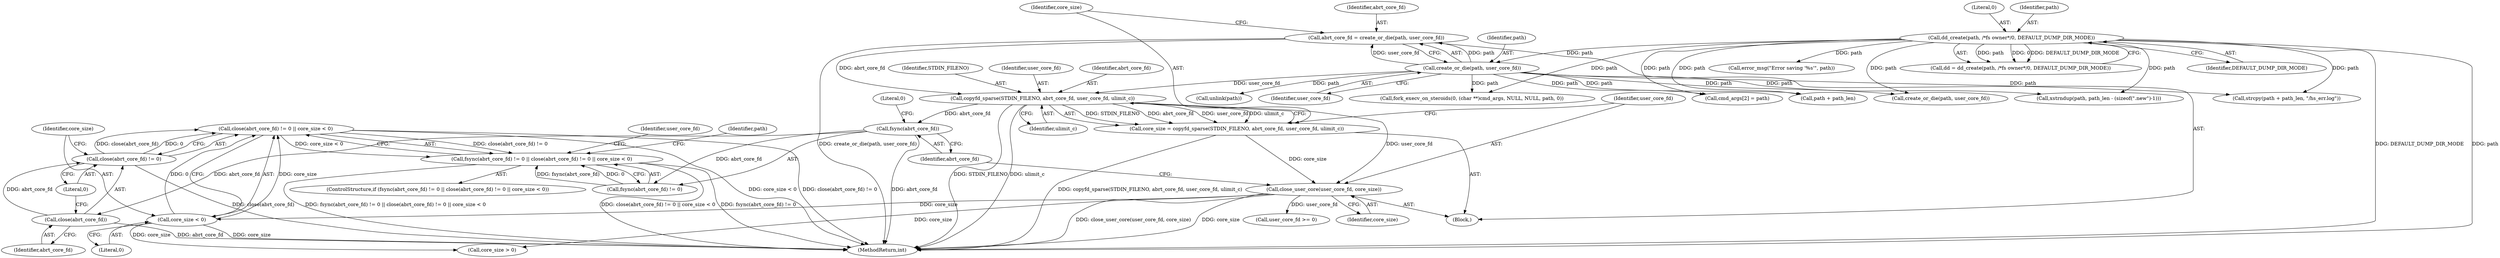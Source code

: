 digraph "0_abrt_3c1b60cfa62d39e5fff5a53a5bc53dae189e740e@API" {
"1001169" [label="(Call,close(abrt_core_fd) != 0 || core_size < 0)"];
"1001170" [label="(Call,close(abrt_core_fd) != 0)"];
"1001171" [label="(Call,close(abrt_core_fd))"];
"1001166" [label="(Call,fsync(abrt_core_fd))"];
"1001155" [label="(Call,copyfd_sparse(STDIN_FILENO, abrt_core_fd, user_core_fd, ulimit_c))"];
"1001148" [label="(Call,abrt_core_fd = create_or_die(path, user_core_fd))"];
"1001150" [label="(Call,create_or_die(path, user_core_fd))"];
"1000777" [label="(Call,dd_create(path, /*fs owner*/0, DEFAULT_DUMP_DIR_MODE))"];
"1001174" [label="(Call,core_size < 0)"];
"1001160" [label="(Call,close_user_core(user_core_fd, core_size))"];
"1001153" [label="(Call,core_size = copyfd_sparse(STDIN_FILENO, abrt_core_fd, user_core_fd, ulimit_c))"];
"1001164" [label="(Call,fsync(abrt_core_fd) != 0 || close(abrt_core_fd) != 0 || core_size < 0)"];
"1001164" [label="(Call,fsync(abrt_core_fd) != 0 || close(abrt_core_fd) != 0 || core_size < 0)"];
"1001175" [label="(Identifier,core_size)"];
"1001244" [label="(Call,create_or_die(path, user_core_fd))"];
"1001146" [label="(Block,)"];
"1001311" [label="(Call,cmd_args[2] = path)"];
"1001170" [label="(Call,close(abrt_core_fd) != 0)"];
"1001160" [label="(Call,close_user_core(user_core_fd, core_size))"];
"1001178" [label="(Call,unlink(path))"];
"1000779" [label="(Literal,0)"];
"1001163" [label="(ControlStructure,if (fsync(abrt_core_fd) != 0 || close(abrt_core_fd) != 0 || core_size < 0))"];
"1001191" [label="(Identifier,user_core_fd)"];
"1001352" [label="(Call,xstrndup(path, path_len - (sizeof(\".new\")-1)))"];
"1001158" [label="(Identifier,user_core_fd)"];
"1001179" [label="(Identifier,path)"];
"1001176" [label="(Literal,0)"];
"1001136" [label="(Call,error_msg(\"Error saving '%s'\", path))"];
"1001172" [label="(Identifier,abrt_core_fd)"];
"1001162" [label="(Identifier,core_size)"];
"1001154" [label="(Identifier,core_size)"];
"1000775" [label="(Call,dd = dd_create(path, /*fs owner*/0, DEFAULT_DUMP_DIR_MODE))"];
"1001165" [label="(Call,fsync(abrt_core_fd) != 0)"];
"1001148" [label="(Call,abrt_core_fd = create_or_die(path, user_core_fd))"];
"1001334" [label="(Call,fork_execv_on_steroids(0, (char **)cmd_args, NULL, NULL, path, 0))"];
"1001431" [label="(Call,user_core_fd >= 0)"];
"1000780" [label="(Identifier,DEFAULT_DUMP_DIR_MODE)"];
"1001447" [label="(MethodReturn,int)"];
"1001149" [label="(Identifier,abrt_core_fd)"];
"1001168" [label="(Literal,0)"];
"1001372" [label="(Call,core_size > 0)"];
"1001159" [label="(Identifier,ulimit_c)"];
"1001157" [label="(Identifier,abrt_core_fd)"];
"1001166" [label="(Call,fsync(abrt_core_fd))"];
"1001152" [label="(Identifier,user_core_fd)"];
"1001155" [label="(Call,copyfd_sparse(STDIN_FILENO, abrt_core_fd, user_core_fd, ulimit_c))"];
"1000777" [label="(Call,dd_create(path, /*fs owner*/0, DEFAULT_DUMP_DIR_MODE))"];
"1001161" [label="(Identifier,user_core_fd)"];
"1001151" [label="(Identifier,path)"];
"1001150" [label="(Call,create_or_die(path, user_core_fd))"];
"1001173" [label="(Literal,0)"];
"1001174" [label="(Call,core_size < 0)"];
"1001169" [label="(Call,close(abrt_core_fd) != 0 || core_size < 0)"];
"1000778" [label="(Identifier,path)"];
"1001153" [label="(Call,core_size = copyfd_sparse(STDIN_FILENO, abrt_core_fd, user_core_fd, ulimit_c))"];
"1001156" [label="(Identifier,STDIN_FILENO)"];
"1001237" [label="(Call,path + path_len)"];
"1001167" [label="(Identifier,abrt_core_fd)"];
"1001236" [label="(Call,strcpy(path + path_len, \"/hs_err.log\"))"];
"1001171" [label="(Call,close(abrt_core_fd))"];
"1001169" -> "1001164"  [label="AST: "];
"1001169" -> "1001170"  [label="CFG: "];
"1001169" -> "1001174"  [label="CFG: "];
"1001170" -> "1001169"  [label="AST: "];
"1001174" -> "1001169"  [label="AST: "];
"1001164" -> "1001169"  [label="CFG: "];
"1001169" -> "1001447"  [label="DDG: close(abrt_core_fd) != 0"];
"1001169" -> "1001447"  [label="DDG: core_size < 0"];
"1001169" -> "1001164"  [label="DDG: close(abrt_core_fd) != 0"];
"1001169" -> "1001164"  [label="DDG: core_size < 0"];
"1001170" -> "1001169"  [label="DDG: close(abrt_core_fd)"];
"1001170" -> "1001169"  [label="DDG: 0"];
"1001174" -> "1001169"  [label="DDG: core_size"];
"1001174" -> "1001169"  [label="DDG: 0"];
"1001170" -> "1001173"  [label="CFG: "];
"1001171" -> "1001170"  [label="AST: "];
"1001173" -> "1001170"  [label="AST: "];
"1001175" -> "1001170"  [label="CFG: "];
"1001170" -> "1001447"  [label="DDG: close(abrt_core_fd)"];
"1001171" -> "1001170"  [label="DDG: abrt_core_fd"];
"1001171" -> "1001172"  [label="CFG: "];
"1001172" -> "1001171"  [label="AST: "];
"1001173" -> "1001171"  [label="CFG: "];
"1001171" -> "1001447"  [label="DDG: abrt_core_fd"];
"1001166" -> "1001171"  [label="DDG: abrt_core_fd"];
"1001166" -> "1001165"  [label="AST: "];
"1001166" -> "1001167"  [label="CFG: "];
"1001167" -> "1001166"  [label="AST: "];
"1001168" -> "1001166"  [label="CFG: "];
"1001166" -> "1001447"  [label="DDG: abrt_core_fd"];
"1001166" -> "1001165"  [label="DDG: abrt_core_fd"];
"1001155" -> "1001166"  [label="DDG: abrt_core_fd"];
"1001155" -> "1001153"  [label="AST: "];
"1001155" -> "1001159"  [label="CFG: "];
"1001156" -> "1001155"  [label="AST: "];
"1001157" -> "1001155"  [label="AST: "];
"1001158" -> "1001155"  [label="AST: "];
"1001159" -> "1001155"  [label="AST: "];
"1001153" -> "1001155"  [label="CFG: "];
"1001155" -> "1001447"  [label="DDG: STDIN_FILENO"];
"1001155" -> "1001447"  [label="DDG: ulimit_c"];
"1001155" -> "1001153"  [label="DDG: STDIN_FILENO"];
"1001155" -> "1001153"  [label="DDG: abrt_core_fd"];
"1001155" -> "1001153"  [label="DDG: user_core_fd"];
"1001155" -> "1001153"  [label="DDG: ulimit_c"];
"1001148" -> "1001155"  [label="DDG: abrt_core_fd"];
"1001150" -> "1001155"  [label="DDG: user_core_fd"];
"1001155" -> "1001160"  [label="DDG: user_core_fd"];
"1001148" -> "1001146"  [label="AST: "];
"1001148" -> "1001150"  [label="CFG: "];
"1001149" -> "1001148"  [label="AST: "];
"1001150" -> "1001148"  [label="AST: "];
"1001154" -> "1001148"  [label="CFG: "];
"1001148" -> "1001447"  [label="DDG: create_or_die(path, user_core_fd)"];
"1001150" -> "1001148"  [label="DDG: path"];
"1001150" -> "1001148"  [label="DDG: user_core_fd"];
"1001150" -> "1001152"  [label="CFG: "];
"1001151" -> "1001150"  [label="AST: "];
"1001152" -> "1001150"  [label="AST: "];
"1000777" -> "1001150"  [label="DDG: path"];
"1001150" -> "1001178"  [label="DDG: path"];
"1001150" -> "1001236"  [label="DDG: path"];
"1001150" -> "1001237"  [label="DDG: path"];
"1001150" -> "1001244"  [label="DDG: path"];
"1001150" -> "1001311"  [label="DDG: path"];
"1001150" -> "1001334"  [label="DDG: path"];
"1001150" -> "1001352"  [label="DDG: path"];
"1000777" -> "1000775"  [label="AST: "];
"1000777" -> "1000780"  [label="CFG: "];
"1000778" -> "1000777"  [label="AST: "];
"1000779" -> "1000777"  [label="AST: "];
"1000780" -> "1000777"  [label="AST: "];
"1000775" -> "1000777"  [label="CFG: "];
"1000777" -> "1001447"  [label="DDG: DEFAULT_DUMP_DIR_MODE"];
"1000777" -> "1001447"  [label="DDG: path"];
"1000777" -> "1000775"  [label="DDG: path"];
"1000777" -> "1000775"  [label="DDG: 0"];
"1000777" -> "1000775"  [label="DDG: DEFAULT_DUMP_DIR_MODE"];
"1000777" -> "1001136"  [label="DDG: path"];
"1000777" -> "1001236"  [label="DDG: path"];
"1000777" -> "1001237"  [label="DDG: path"];
"1000777" -> "1001244"  [label="DDG: path"];
"1000777" -> "1001311"  [label="DDG: path"];
"1000777" -> "1001334"  [label="DDG: path"];
"1000777" -> "1001352"  [label="DDG: path"];
"1001174" -> "1001176"  [label="CFG: "];
"1001175" -> "1001174"  [label="AST: "];
"1001176" -> "1001174"  [label="AST: "];
"1001174" -> "1001447"  [label="DDG: core_size"];
"1001160" -> "1001174"  [label="DDG: core_size"];
"1001174" -> "1001372"  [label="DDG: core_size"];
"1001160" -> "1001146"  [label="AST: "];
"1001160" -> "1001162"  [label="CFG: "];
"1001161" -> "1001160"  [label="AST: "];
"1001162" -> "1001160"  [label="AST: "];
"1001167" -> "1001160"  [label="CFG: "];
"1001160" -> "1001447"  [label="DDG: close_user_core(user_core_fd, core_size)"];
"1001160" -> "1001447"  [label="DDG: core_size"];
"1001153" -> "1001160"  [label="DDG: core_size"];
"1001160" -> "1001372"  [label="DDG: core_size"];
"1001160" -> "1001431"  [label="DDG: user_core_fd"];
"1001153" -> "1001146"  [label="AST: "];
"1001154" -> "1001153"  [label="AST: "];
"1001161" -> "1001153"  [label="CFG: "];
"1001153" -> "1001447"  [label="DDG: copyfd_sparse(STDIN_FILENO, abrt_core_fd, user_core_fd, ulimit_c)"];
"1001164" -> "1001163"  [label="AST: "];
"1001164" -> "1001165"  [label="CFG: "];
"1001165" -> "1001164"  [label="AST: "];
"1001179" -> "1001164"  [label="CFG: "];
"1001191" -> "1001164"  [label="CFG: "];
"1001164" -> "1001447"  [label="DDG: fsync(abrt_core_fd) != 0"];
"1001164" -> "1001447"  [label="DDG: fsync(abrt_core_fd) != 0 || close(abrt_core_fd) != 0 || core_size < 0"];
"1001164" -> "1001447"  [label="DDG: close(abrt_core_fd) != 0 || core_size < 0"];
"1001165" -> "1001164"  [label="DDG: fsync(abrt_core_fd)"];
"1001165" -> "1001164"  [label="DDG: 0"];
}
